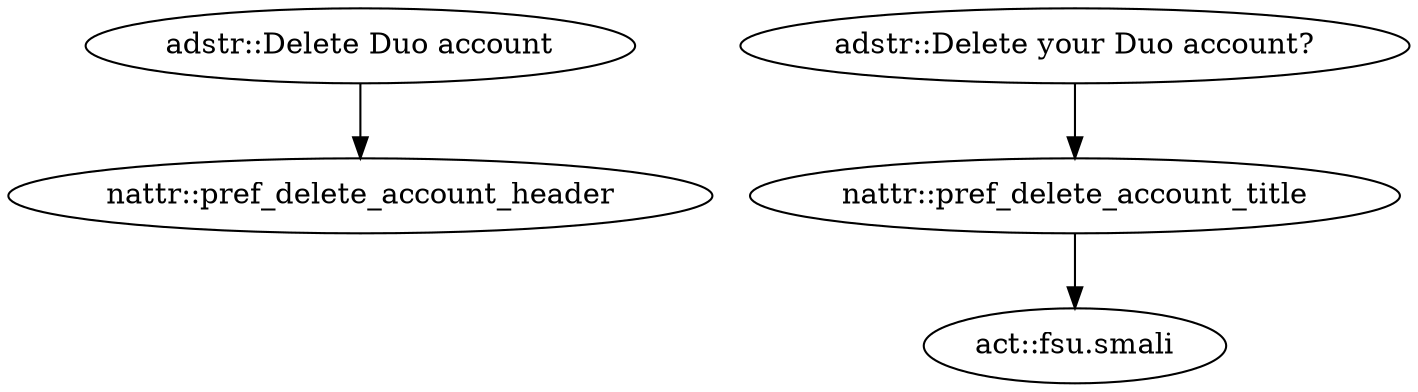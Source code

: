 digraph G {
"adstr::Delete Duo account" -> "nattr::pref_delete_account_header"
"adstr::Delete your Duo account?" -> "nattr::pref_delete_account_title"
"nattr::pref_delete_account_title" -> "act::fsu.smali"
}
